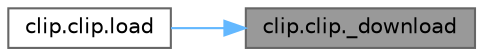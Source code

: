digraph "clip.clip._download"
{
 // LATEX_PDF_SIZE
  bgcolor="transparent";
  edge [fontname=Helvetica,fontsize=10,labelfontname=Helvetica,labelfontsize=10];
  node [fontname=Helvetica,fontsize=10,shape=box,height=0.2,width=0.4];
  rankdir="RL";
  Node1 [id="Node000001",label="clip.clip._download",height=0.2,width=0.4,color="gray40", fillcolor="grey60", style="filled", fontcolor="black",tooltip="Downloads a model file from a given URL."];
  Node1 -> Node2 [id="edge1_Node000001_Node000002",dir="back",color="steelblue1",style="solid",tooltip=" "];
  Node2 [id="Node000002",label="clip.clip.load",height=0.2,width=0.4,color="grey40", fillcolor="white", style="filled",URL="$namespaceclip_1_1clip.html#ada9638365db32df0a68806aa2554b186",tooltip="Loads a CLIP model."];
}
